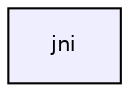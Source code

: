 digraph "jni" {
  compound=true
  node [ fontsize="10", fontname="Helvetica"];
  edge [ labelfontsize="10", labelfontname="Helvetica"];
  dir_efeae7433ac041c834ba5e537166dd1d [shape=box, label="jni", style="filled", fillcolor="#eeeeff", pencolor="black", URL="dir_efeae7433ac041c834ba5e537166dd1d.html"];
}
